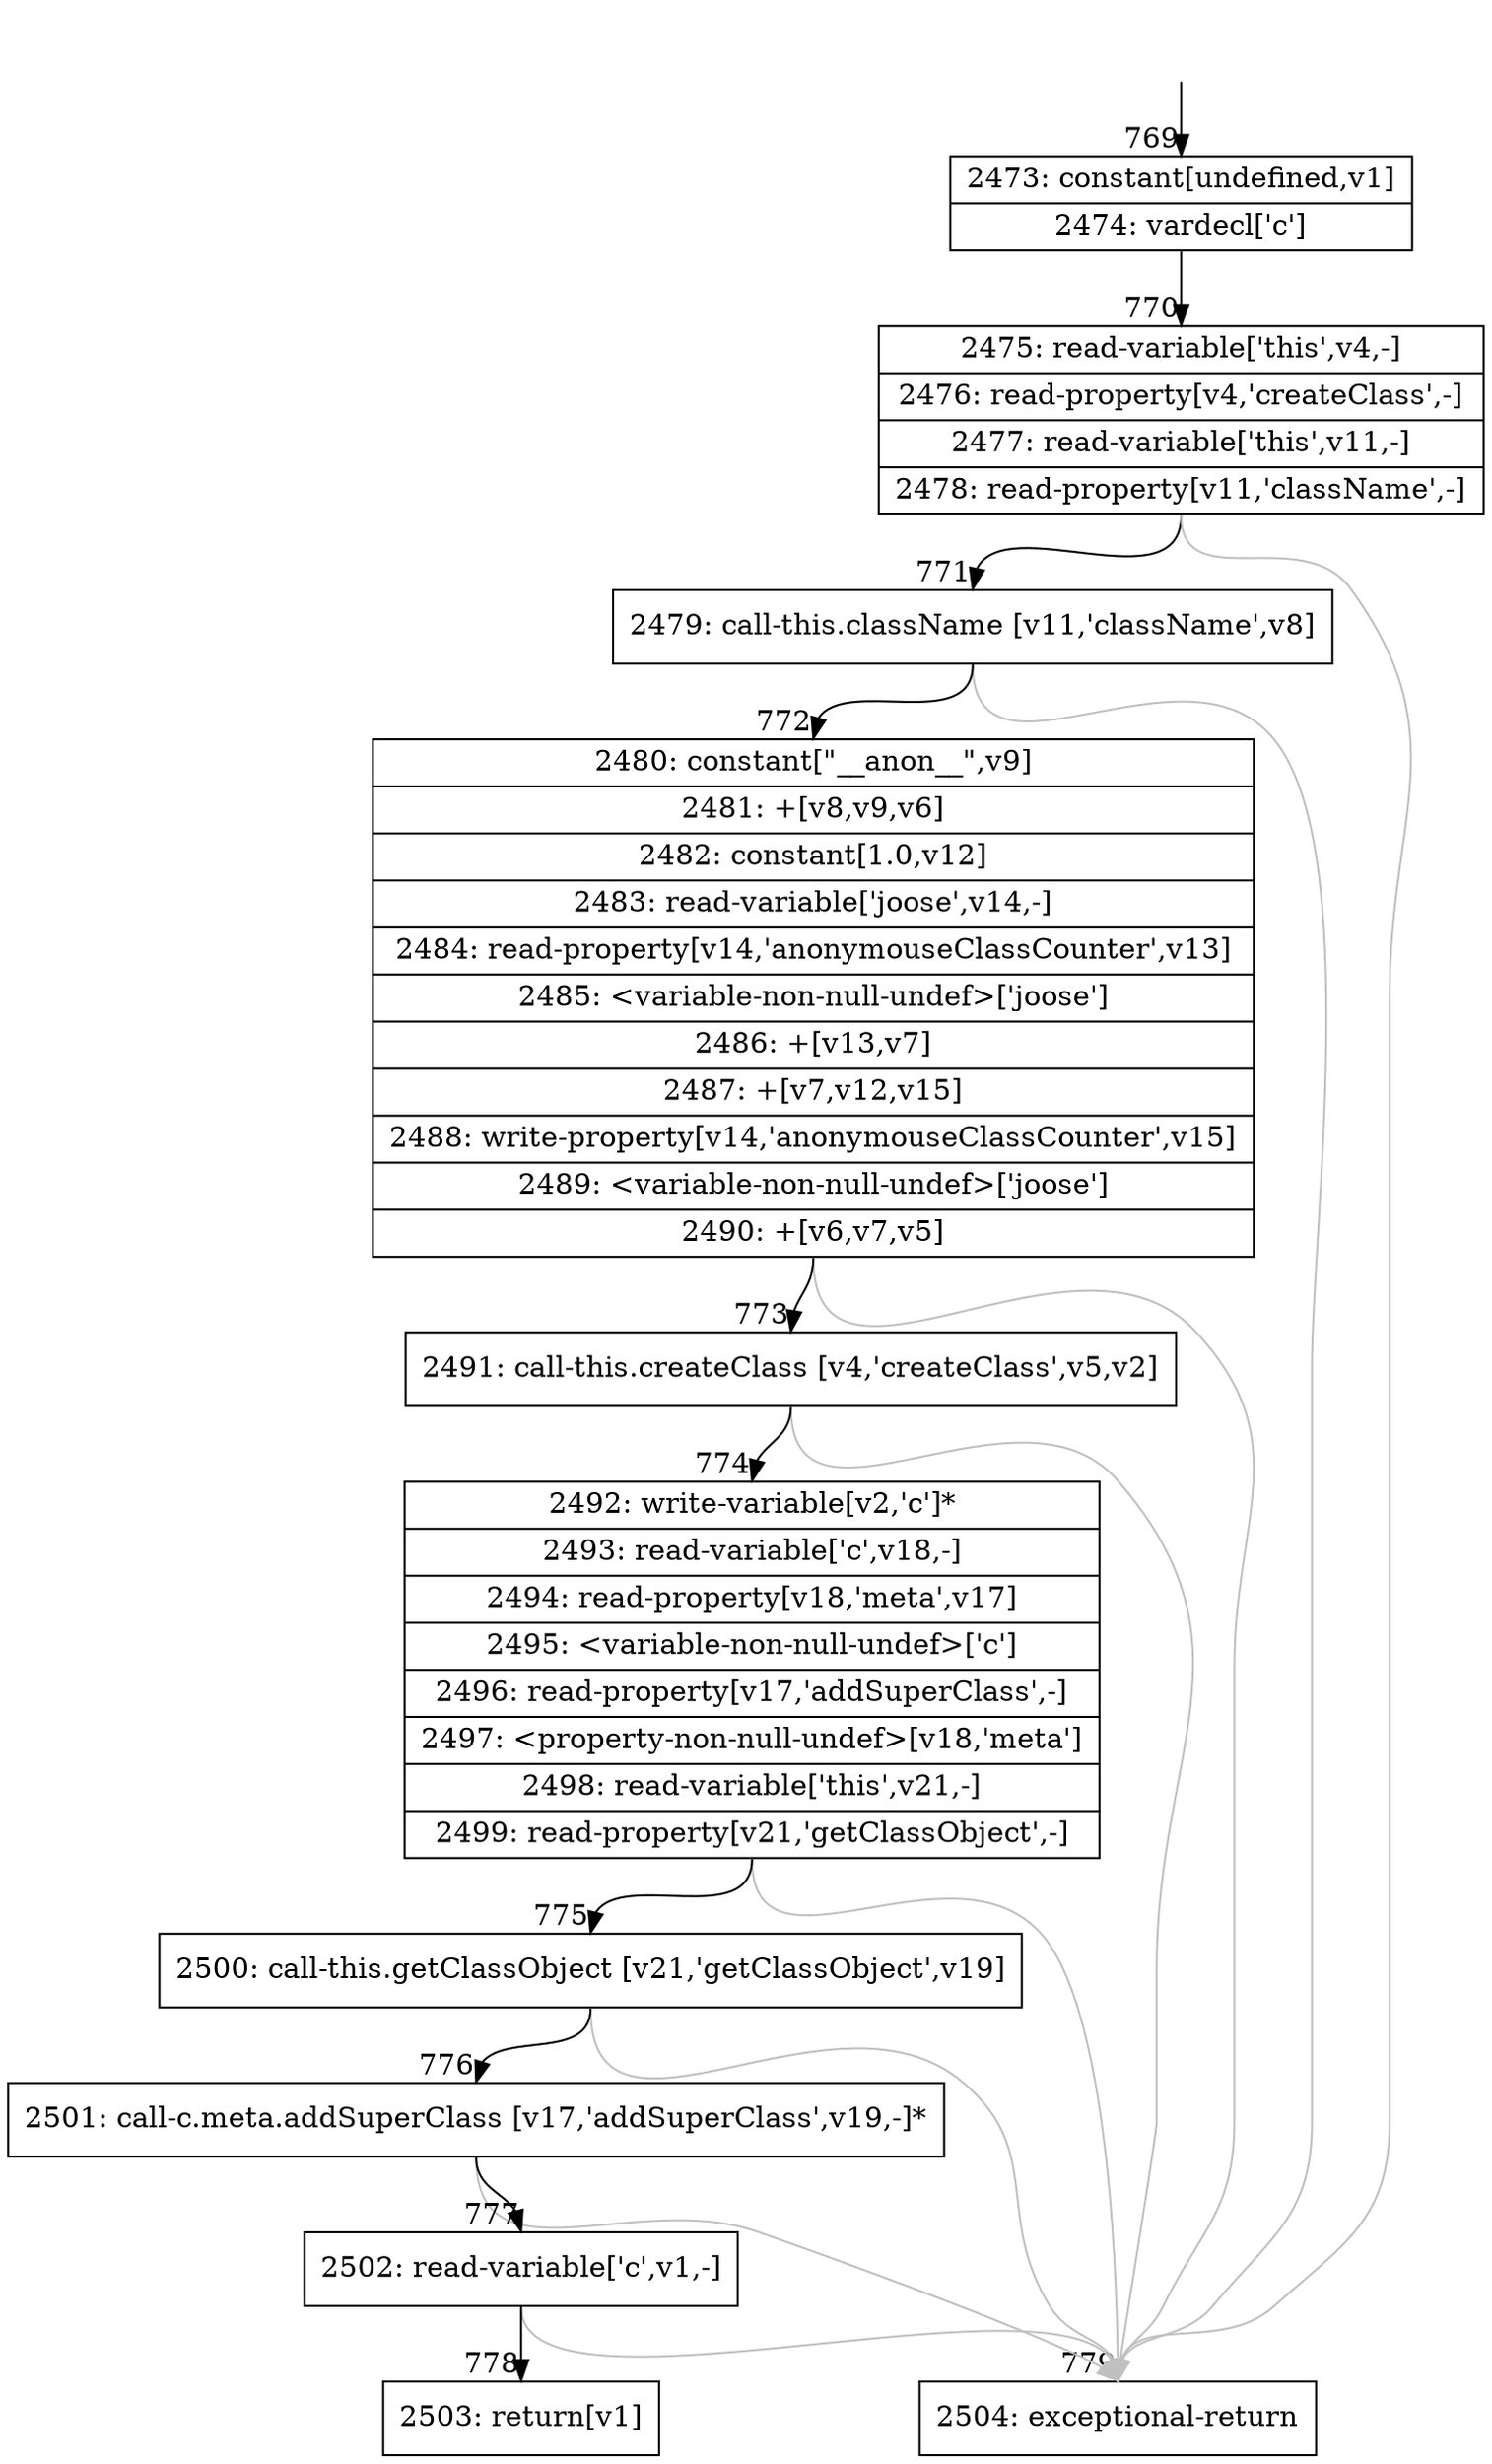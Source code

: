 digraph {
rankdir="TD"
BB_entry85[shape=none,label=""];
BB_entry85 -> BB769 [tailport=s, headport=n, headlabel="    769"]
BB769 [shape=record label="{2473: constant[undefined,v1]|2474: vardecl['c']}" ] 
BB769 -> BB770 [tailport=s, headport=n, headlabel="      770"]
BB770 [shape=record label="{2475: read-variable['this',v4,-]|2476: read-property[v4,'createClass',-]|2477: read-variable['this',v11,-]|2478: read-property[v11,'className',-]}" ] 
BB770 -> BB771 [tailport=s, headport=n, headlabel="      771"]
BB770 -> BB779 [tailport=s, headport=n, color=gray, headlabel="      779"]
BB771 [shape=record label="{2479: call-this.className [v11,'className',v8]}" ] 
BB771 -> BB772 [tailport=s, headport=n, headlabel="      772"]
BB771 -> BB779 [tailport=s, headport=n, color=gray]
BB772 [shape=record label="{2480: constant[\"__anon__\",v9]|2481: +[v8,v9,v6]|2482: constant[1.0,v12]|2483: read-variable['joose',v14,-]|2484: read-property[v14,'anonymouseClassCounter',v13]|2485: \<variable-non-null-undef\>['joose']|2486: +[v13,v7]|2487: +[v7,v12,v15]|2488: write-property[v14,'anonymouseClassCounter',v15]|2489: \<variable-non-null-undef\>['joose']|2490: +[v6,v7,v5]}" ] 
BB772 -> BB773 [tailport=s, headport=n, headlabel="      773"]
BB772 -> BB779 [tailport=s, headport=n, color=gray]
BB773 [shape=record label="{2491: call-this.createClass [v4,'createClass',v5,v2]}" ] 
BB773 -> BB774 [tailport=s, headport=n, headlabel="      774"]
BB773 -> BB779 [tailport=s, headport=n, color=gray]
BB774 [shape=record label="{2492: write-variable[v2,'c']*|2493: read-variable['c',v18,-]|2494: read-property[v18,'meta',v17]|2495: \<variable-non-null-undef\>['c']|2496: read-property[v17,'addSuperClass',-]|2497: \<property-non-null-undef\>[v18,'meta']|2498: read-variable['this',v21,-]|2499: read-property[v21,'getClassObject',-]}" ] 
BB774 -> BB775 [tailport=s, headport=n, headlabel="      775"]
BB774 -> BB779 [tailport=s, headport=n, color=gray]
BB775 [shape=record label="{2500: call-this.getClassObject [v21,'getClassObject',v19]}" ] 
BB775 -> BB776 [tailport=s, headport=n, headlabel="      776"]
BB775 -> BB779 [tailport=s, headport=n, color=gray]
BB776 [shape=record label="{2501: call-c.meta.addSuperClass [v17,'addSuperClass',v19,-]*}" ] 
BB776 -> BB777 [tailport=s, headport=n, headlabel="      777"]
BB776 -> BB779 [tailport=s, headport=n, color=gray]
BB777 [shape=record label="{2502: read-variable['c',v1,-]}" ] 
BB777 -> BB778 [tailport=s, headport=n, headlabel="      778"]
BB777 -> BB779 [tailport=s, headport=n, color=gray]
BB778 [shape=record label="{2503: return[v1]}" ] 
BB779 [shape=record label="{2504: exceptional-return}" ] 
//#$~ 791
}
